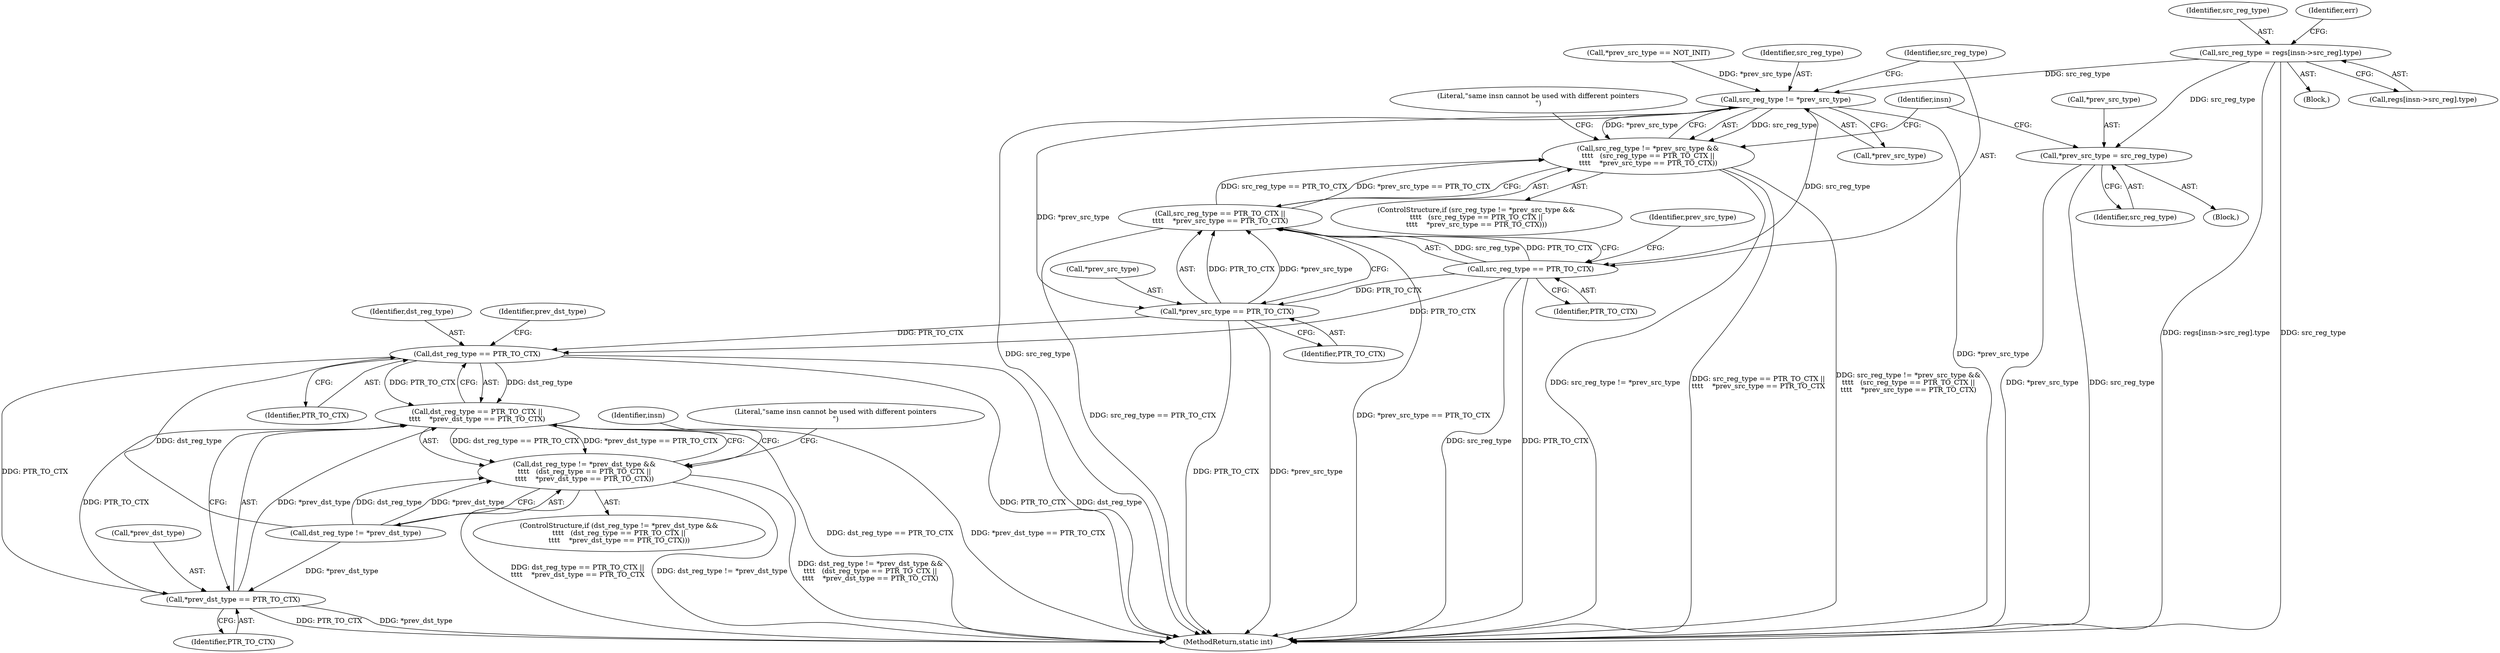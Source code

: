digraph "0_linux_0d0e57697f162da4aa218b5feafe614fb666db07@array" {
"1000317" [label="(Call,src_reg_type = regs[insn->src_reg].type)"];
"1000382" [label="(Call,*prev_src_type = src_reg_type)"];
"1000389" [label="(Call,src_reg_type != *prev_src_type)"];
"1000388" [label="(Call,src_reg_type != *prev_src_type &&\n\t\t\t\t   (src_reg_type == PTR_TO_CTX ||\n\t\t\t\t    *prev_src_type == PTR_TO_CTX))"];
"1000394" [label="(Call,src_reg_type == PTR_TO_CTX)"];
"1000393" [label="(Call,src_reg_type == PTR_TO_CTX ||\n\t\t\t\t    *prev_src_type == PTR_TO_CTX)"];
"1000397" [label="(Call,*prev_src_type == PTR_TO_CTX)"];
"1000513" [label="(Call,dst_reg_type == PTR_TO_CTX)"];
"1000512" [label="(Call,dst_reg_type == PTR_TO_CTX ||\n\t\t\t\t    *prev_dst_type == PTR_TO_CTX)"];
"1000507" [label="(Call,dst_reg_type != *prev_dst_type &&\n\t\t\t\t   (dst_reg_type == PTR_TO_CTX ||\n\t\t\t\t    *prev_dst_type == PTR_TO_CTX))"];
"1000516" [label="(Call,*prev_dst_type == PTR_TO_CTX)"];
"1000388" [label="(Call,src_reg_type != *prev_src_type &&\n\t\t\t\t   (src_reg_type == PTR_TO_CTX ||\n\t\t\t\t    *prev_src_type == PTR_TO_CTX))"];
"1000393" [label="(Call,src_reg_type == PTR_TO_CTX ||\n\t\t\t\t    *prev_src_type == PTR_TO_CTX)"];
"1000381" [label="(Block,)"];
"1000398" [label="(Call,*prev_src_type)"];
"1000506" [label="(ControlStructure,if (dst_reg_type != *prev_dst_type &&\n\t\t\t\t   (dst_reg_type == PTR_TO_CTX ||\n\t\t\t\t    *prev_dst_type == PTR_TO_CTX)))"];
"1000397" [label="(Call,*prev_src_type == PTR_TO_CTX)"];
"1000400" [label="(Identifier,PTR_TO_CTX)"];
"1000517" [label="(Call,*prev_dst_type)"];
"1000394" [label="(Call,src_reg_type == PTR_TO_CTX)"];
"1000414" [label="(Identifier,insn)"];
"1000514" [label="(Identifier,dst_reg_type)"];
"1000519" [label="(Identifier,PTR_TO_CTX)"];
"1000516" [label="(Call,*prev_dst_type == PTR_TO_CTX)"];
"1000532" [label="(Identifier,insn)"];
"1000390" [label="(Identifier,src_reg_type)"];
"1000513" [label="(Call,dst_reg_type == PTR_TO_CTX)"];
"1000317" [label="(Call,src_reg_type = regs[insn->src_reg].type)"];
"1000399" [label="(Identifier,prev_src_type)"];
"1000522" [label="(Literal,\"same insn cannot be used with different pointers\n\")"];
"1000387" [label="(ControlStructure,if (src_reg_type != *prev_src_type &&\n\t\t\t\t   (src_reg_type == PTR_TO_CTX ||\n\t\t\t\t    *prev_src_type == PTR_TO_CTX)))"];
"1000382" [label="(Call,*prev_src_type = src_reg_type)"];
"1000383" [label="(Call,*prev_src_type)"];
"1000395" [label="(Identifier,src_reg_type)"];
"1000512" [label="(Call,dst_reg_type == PTR_TO_CTX ||\n\t\t\t\t    *prev_dst_type == PTR_TO_CTX)"];
"1000319" [label="(Call,regs[insn->src_reg].type)"];
"1000507" [label="(Call,dst_reg_type != *prev_dst_type &&\n\t\t\t\t   (dst_reg_type == PTR_TO_CTX ||\n\t\t\t\t    *prev_dst_type == PTR_TO_CTX))"];
"1000389" [label="(Call,src_reg_type != *prev_src_type)"];
"1000377" [label="(Call,*prev_src_type == NOT_INIT)"];
"1000396" [label="(Identifier,PTR_TO_CTX)"];
"1000318" [label="(Identifier,src_reg_type)"];
"1000518" [label="(Identifier,prev_dst_type)"];
"1000403" [label="(Literal,\"same insn cannot be used with different pointers\n\")"];
"1000508" [label="(Call,dst_reg_type != *prev_dst_type)"];
"1000385" [label="(Identifier,src_reg_type)"];
"1000391" [label="(Call,*prev_src_type)"];
"1000290" [label="(Block,)"];
"1000831" [label="(MethodReturn,static int)"];
"1000515" [label="(Identifier,PTR_TO_CTX)"];
"1000327" [label="(Identifier,err)"];
"1000317" -> "1000290"  [label="AST: "];
"1000317" -> "1000319"  [label="CFG: "];
"1000318" -> "1000317"  [label="AST: "];
"1000319" -> "1000317"  [label="AST: "];
"1000327" -> "1000317"  [label="CFG: "];
"1000317" -> "1000831"  [label="DDG: src_reg_type"];
"1000317" -> "1000831"  [label="DDG: regs[insn->src_reg].type"];
"1000317" -> "1000382"  [label="DDG: src_reg_type"];
"1000317" -> "1000389"  [label="DDG: src_reg_type"];
"1000382" -> "1000381"  [label="AST: "];
"1000382" -> "1000385"  [label="CFG: "];
"1000383" -> "1000382"  [label="AST: "];
"1000385" -> "1000382"  [label="AST: "];
"1000414" -> "1000382"  [label="CFG: "];
"1000382" -> "1000831"  [label="DDG: *prev_src_type"];
"1000382" -> "1000831"  [label="DDG: src_reg_type"];
"1000389" -> "1000388"  [label="AST: "];
"1000389" -> "1000391"  [label="CFG: "];
"1000390" -> "1000389"  [label="AST: "];
"1000391" -> "1000389"  [label="AST: "];
"1000395" -> "1000389"  [label="CFG: "];
"1000388" -> "1000389"  [label="CFG: "];
"1000389" -> "1000831"  [label="DDG: src_reg_type"];
"1000389" -> "1000831"  [label="DDG: *prev_src_type"];
"1000389" -> "1000388"  [label="DDG: src_reg_type"];
"1000389" -> "1000388"  [label="DDG: *prev_src_type"];
"1000377" -> "1000389"  [label="DDG: *prev_src_type"];
"1000389" -> "1000394"  [label="DDG: src_reg_type"];
"1000389" -> "1000397"  [label="DDG: *prev_src_type"];
"1000388" -> "1000387"  [label="AST: "];
"1000388" -> "1000393"  [label="CFG: "];
"1000393" -> "1000388"  [label="AST: "];
"1000403" -> "1000388"  [label="CFG: "];
"1000414" -> "1000388"  [label="CFG: "];
"1000388" -> "1000831"  [label="DDG: src_reg_type != *prev_src_type"];
"1000388" -> "1000831"  [label="DDG: src_reg_type == PTR_TO_CTX ||\n\t\t\t\t    *prev_src_type == PTR_TO_CTX"];
"1000388" -> "1000831"  [label="DDG: src_reg_type != *prev_src_type &&\n\t\t\t\t   (src_reg_type == PTR_TO_CTX ||\n\t\t\t\t    *prev_src_type == PTR_TO_CTX)"];
"1000393" -> "1000388"  [label="DDG: src_reg_type == PTR_TO_CTX"];
"1000393" -> "1000388"  [label="DDG: *prev_src_type == PTR_TO_CTX"];
"1000394" -> "1000393"  [label="AST: "];
"1000394" -> "1000396"  [label="CFG: "];
"1000395" -> "1000394"  [label="AST: "];
"1000396" -> "1000394"  [label="AST: "];
"1000399" -> "1000394"  [label="CFG: "];
"1000393" -> "1000394"  [label="CFG: "];
"1000394" -> "1000831"  [label="DDG: PTR_TO_CTX"];
"1000394" -> "1000831"  [label="DDG: src_reg_type"];
"1000394" -> "1000393"  [label="DDG: src_reg_type"];
"1000394" -> "1000393"  [label="DDG: PTR_TO_CTX"];
"1000394" -> "1000397"  [label="DDG: PTR_TO_CTX"];
"1000394" -> "1000513"  [label="DDG: PTR_TO_CTX"];
"1000393" -> "1000397"  [label="CFG: "];
"1000397" -> "1000393"  [label="AST: "];
"1000393" -> "1000831"  [label="DDG: *prev_src_type == PTR_TO_CTX"];
"1000393" -> "1000831"  [label="DDG: src_reg_type == PTR_TO_CTX"];
"1000397" -> "1000393"  [label="DDG: *prev_src_type"];
"1000397" -> "1000393"  [label="DDG: PTR_TO_CTX"];
"1000397" -> "1000400"  [label="CFG: "];
"1000398" -> "1000397"  [label="AST: "];
"1000400" -> "1000397"  [label="AST: "];
"1000397" -> "1000831"  [label="DDG: *prev_src_type"];
"1000397" -> "1000831"  [label="DDG: PTR_TO_CTX"];
"1000397" -> "1000513"  [label="DDG: PTR_TO_CTX"];
"1000513" -> "1000512"  [label="AST: "];
"1000513" -> "1000515"  [label="CFG: "];
"1000514" -> "1000513"  [label="AST: "];
"1000515" -> "1000513"  [label="AST: "];
"1000518" -> "1000513"  [label="CFG: "];
"1000512" -> "1000513"  [label="CFG: "];
"1000513" -> "1000831"  [label="DDG: dst_reg_type"];
"1000513" -> "1000831"  [label="DDG: PTR_TO_CTX"];
"1000513" -> "1000512"  [label="DDG: dst_reg_type"];
"1000513" -> "1000512"  [label="DDG: PTR_TO_CTX"];
"1000508" -> "1000513"  [label="DDG: dst_reg_type"];
"1000513" -> "1000516"  [label="DDG: PTR_TO_CTX"];
"1000512" -> "1000507"  [label="AST: "];
"1000512" -> "1000516"  [label="CFG: "];
"1000516" -> "1000512"  [label="AST: "];
"1000507" -> "1000512"  [label="CFG: "];
"1000512" -> "1000831"  [label="DDG: dst_reg_type == PTR_TO_CTX"];
"1000512" -> "1000831"  [label="DDG: *prev_dst_type == PTR_TO_CTX"];
"1000512" -> "1000507"  [label="DDG: dst_reg_type == PTR_TO_CTX"];
"1000512" -> "1000507"  [label="DDG: *prev_dst_type == PTR_TO_CTX"];
"1000516" -> "1000512"  [label="DDG: *prev_dst_type"];
"1000516" -> "1000512"  [label="DDG: PTR_TO_CTX"];
"1000507" -> "1000506"  [label="AST: "];
"1000507" -> "1000508"  [label="CFG: "];
"1000508" -> "1000507"  [label="AST: "];
"1000522" -> "1000507"  [label="CFG: "];
"1000532" -> "1000507"  [label="CFG: "];
"1000507" -> "1000831"  [label="DDG: dst_reg_type != *prev_dst_type &&\n\t\t\t\t   (dst_reg_type == PTR_TO_CTX ||\n\t\t\t\t    *prev_dst_type == PTR_TO_CTX)"];
"1000507" -> "1000831"  [label="DDG: dst_reg_type == PTR_TO_CTX ||\n\t\t\t\t    *prev_dst_type == PTR_TO_CTX"];
"1000507" -> "1000831"  [label="DDG: dst_reg_type != *prev_dst_type"];
"1000508" -> "1000507"  [label="DDG: dst_reg_type"];
"1000508" -> "1000507"  [label="DDG: *prev_dst_type"];
"1000516" -> "1000519"  [label="CFG: "];
"1000517" -> "1000516"  [label="AST: "];
"1000519" -> "1000516"  [label="AST: "];
"1000516" -> "1000831"  [label="DDG: PTR_TO_CTX"];
"1000516" -> "1000831"  [label="DDG: *prev_dst_type"];
"1000508" -> "1000516"  [label="DDG: *prev_dst_type"];
}
